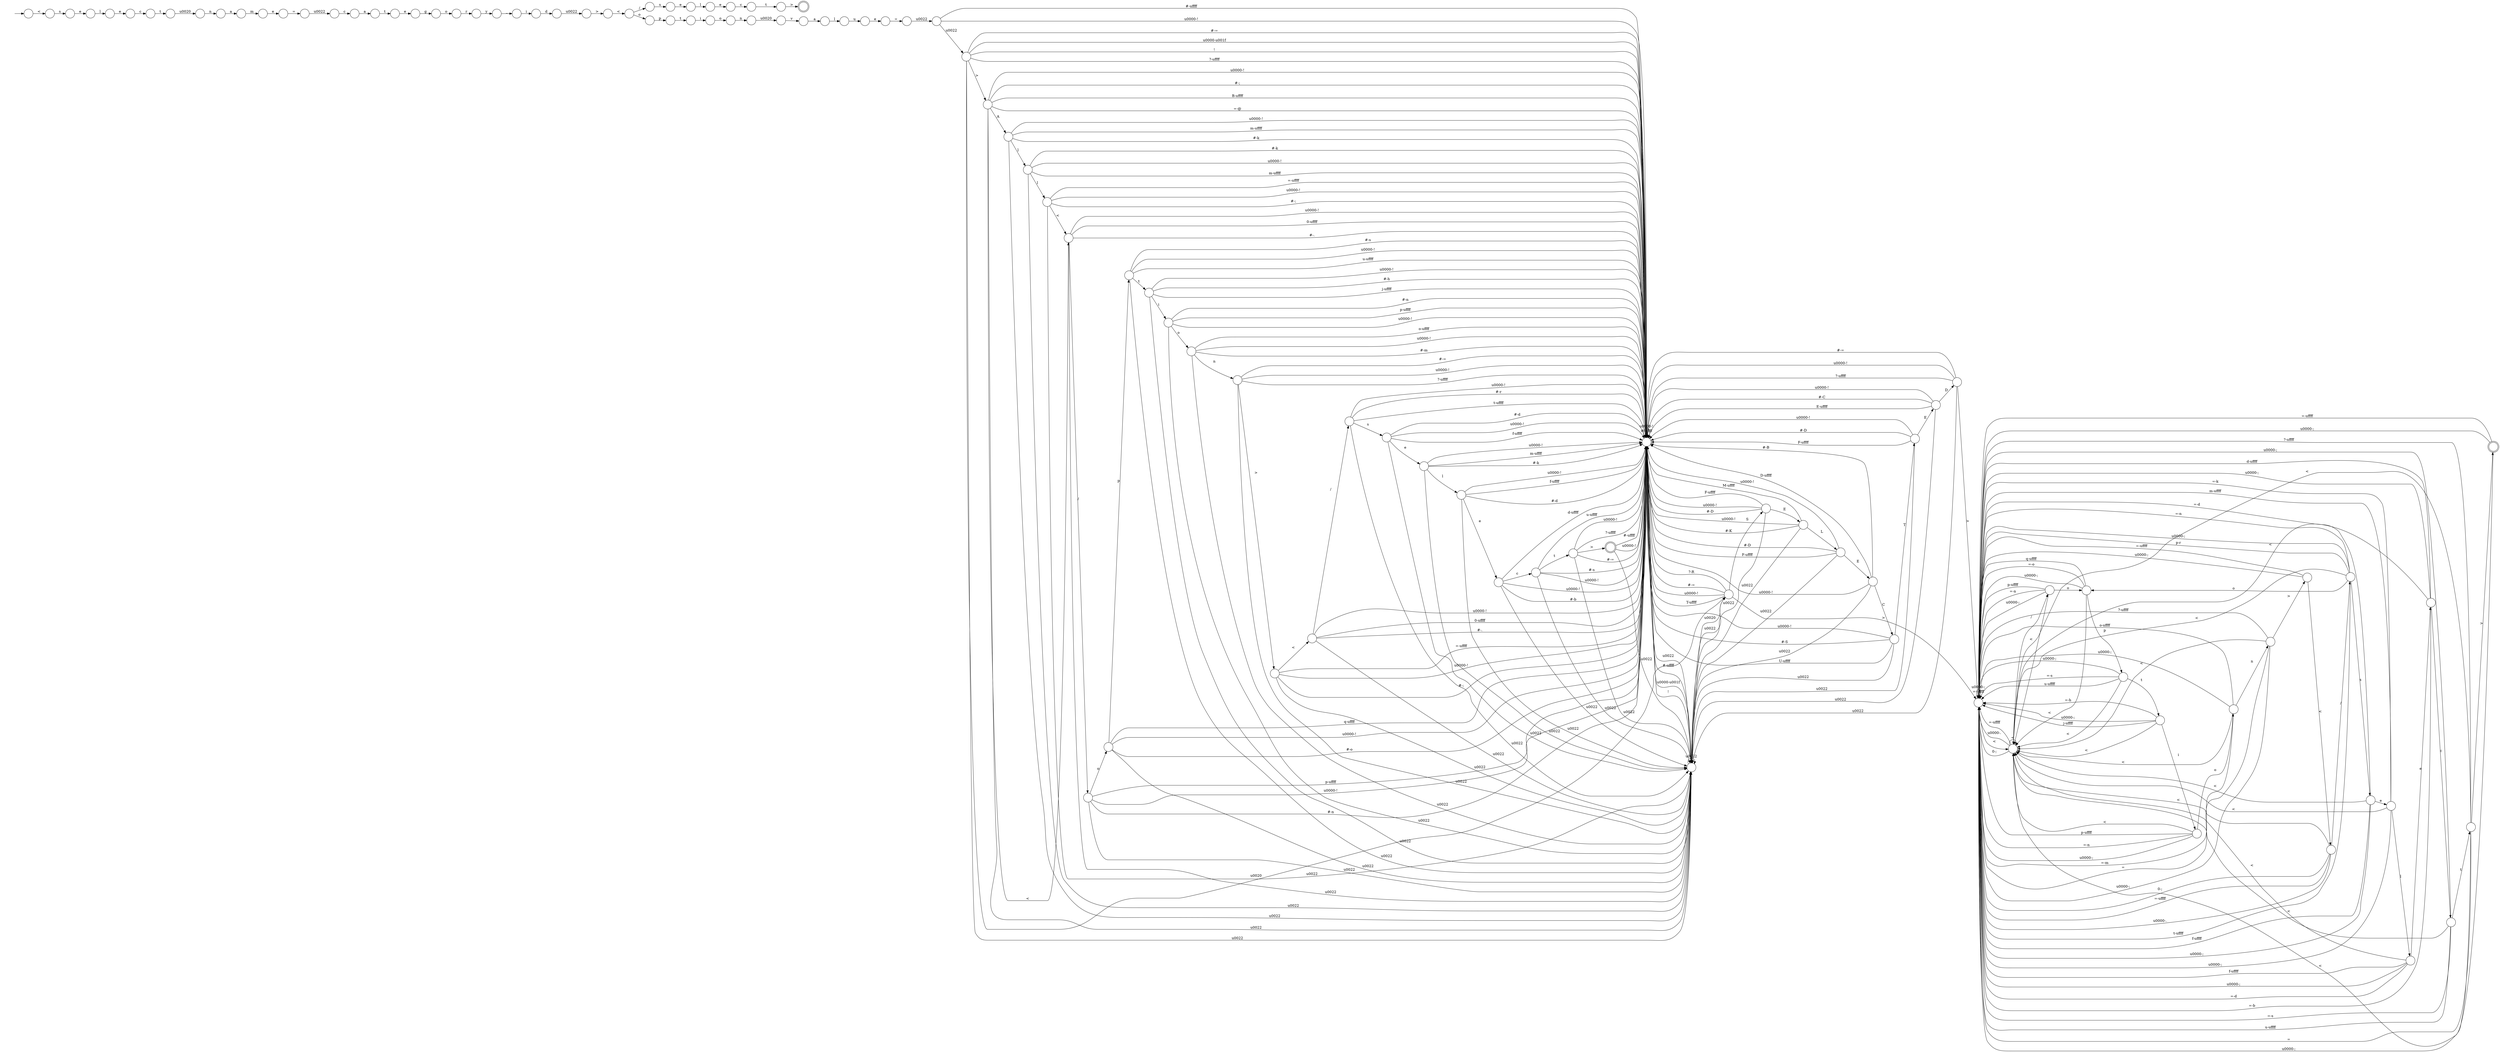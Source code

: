 digraph Automaton {
  rankdir = LR;
  0 [shape=circle,label=""];
  0 -> 28 [label="c"]
  1 [shape=circle,label=""];
  1 -> 23 [label="\u0022"]
  1 -> 82 [label="t"]
  1 -> 99 [label="#-s"]
  1 -> 99 [label="\u0000-!"]
  1 -> 99 [label="u-\uffff"]
  2 [shape=circle,label=""];
  2 -> 86 [label="s"]
  3 [shape=circle,label=""];
  3 -> 45 [label=">"]
  4 [shape=circle,label=""];
  4 -> 99 [label="#-D"]
  4 -> 23 [label="\u0022"]
  4 -> 99 [label="F-\uffff"]
  4 -> 99 [label="\u0000-!"]
  4 -> 38 [label="E"]
  5 [shape=circle,label=""];
  5 -> 23 [label="\u0022"]
  5 -> 99 [label="=-\uffff"]
  5 -> 99 [label="\u0000-!"]
  5 -> 99 [label="#-;"]
  5 -> 100 [label="<"]
  6 [shape=circle,label=""];
  6 -> 91 [label="e"]
  6 -> 56 [label="f-\uffff"]
  6 -> 56 [label="\u0000-;"]
  6 -> 89 [label="<"]
  6 -> 56 [label="=-d"]
  7 [shape=circle,label=""];
  7 -> 84 [label="\u0022"]
  8 [shape=circle,label=""];
  8 -> 98 [label="l"]
  9 [shape=circle,label=""];
  9 -> 56 [label="0-;"]
  9 -> 56 [label="=-\uffff"]
  9 -> 56 [label="\u0000-."]
  9 -> 81 [label="/"]
  9 -> 89 [label="<"]
  10 [shape=circle,label=""];
  10 -> 23 [label="\u0022"]
  10 -> 99 [label="\u0000-!"]
  10 -> 99 [label="m-\uffff"]
  10 -> 37 [label="l"]
  10 -> 99 [label="#-k"]
  11 [shape=circle,label=""];
  11 -> 90 [label="\u0022"]
  12 [shape=circle,label=""];
  12 -> 61 [label="a"]
  13 [shape=circle,label=""];
  13 -> 56 [label="p-\uffff"]
  13 -> 56 [label="=-n"]
  13 -> 56 [label="\u0000-;"]
  13 -> 89 [label="<"]
  13 -> 51 [label="o"]
  14 [shape=circle,label=""];
  14 -> 87 [label="t"]
  15 [shape=circle,label=""];
  15 -> 17 [label="e"]
  16 [shape=circle,label=""];
  16 -> 74 [label="e"]
  17 [shape=circle,label=""];
  17 -> 73 [label="="]
  18 [shape=circle,label=""];
  18 -> 62 [label="n"]
  18 -> 23 [label="\u0022"]
  18 -> 99 [label="o-\uffff"]
  18 -> 99 [label="\u0000-!"]
  18 -> 99 [label="#-m"]
  19 [shape=circle,label=""];
  19 -> 23 [label="\u0022"]
  19 -> 99 [label="#-="]
  19 -> 99 [label="\u0000-!"]
  19 -> 56 [label=">"]
  19 -> 99 [label="?-\uffff"]
  20 [shape=circle,label=""];
  20 -> 23 [label="\u0022"]
  20 -> 99 [label="\u0000-!"]
  20 -> 50 [label="i"]
  20 -> 99 [label="#-h"]
  20 -> 99 [label="j-\uffff"]
  21 [shape=circle,label=""];
  21 -> 93 [label="g"]
  22 [shape=circle,label=""];
  initial [shape=plaintext,label=""];
  initial -> 22
  22 -> 2 [label="<"]
  23 [shape=circle,label=""];
  23 -> 23 [label="\u0022"]
  23 -> 99 [label="#-\uffff"]
  23 -> 99 [label="\u0000-\u001f"]
  23 -> 97 [label="\u0020"]
  23 -> 99 [label="!"]
  24 [shape=circle,label=""];
  24 -> 99 [label="#-D"]
  24 -> 23 [label="\u0022"]
  24 -> 99 [label="F-\uffff"]
  24 -> 99 [label="\u0000-!"]
  24 -> 94 [label="E"]
  25 [shape=circle,label=""];
  25 -> 23 [label="\u0022"]
  25 -> 99 [label="\u0000-!"]
  25 -> 10 [label="e"]
  25 -> 99 [label="f-\uffff"]
  25 -> 99 [label="#-d"]
  26 [shape=circle,label=""];
  26 -> 23 [label="\u0022"]
  26 -> 99 [label="\u0000-!"]
  26 -> 99 [label="m-\uffff"]
  26 -> 31 [label="l"]
  26 -> 99 [label="#-k"]
  27 [shape=circle,label=""];
  27 -> 56 [label="q-\uffff"]
  27 -> 33 [label="p"]
  27 -> 56 [label="=-o"]
  27 -> 56 [label="\u0000-;"]
  27 -> 89 [label="<"]
  28 [shape=circle,label=""];
  28 -> 14 [label="a"]
  29 [shape=circle,label=""];
  29 -> 68 [label="c"]
  30 [shape=circle,label=""];
  30 -> 56 [label="p-\uffff"]
  30 -> 56 [label="=-n"]
  30 -> 56 [label="\u0000-;"]
  30 -> 89 [label="<"]
  30 -> 27 [label="o"]
  31 [shape=circle,label=""];
  31 -> 23 [label="\u0022"]
  31 -> 99 [label="\u0000-!"]
  31 -> 99 [label="m-\uffff"]
  31 -> 5 [label="l"]
  31 -> 99 [label="#-k"]
  32 [shape=circle,label=""];
  32 -> 54 [label="t"]
  33 [shape=circle,label=""];
  33 -> 71 [label="t"]
  33 -> 56 [label="u-\uffff"]
  33 -> 56 [label="\u0000-;"]
  33 -> 89 [label="<"]
  33 -> 56 [label="=-s"]
  34 [shape=circle,label=""];
  34 -> 16 [label="s"]
  35 [shape=circle,label=""];
  35 -> 23 [label="\u0022"]
  35 -> 99 [label="\u0000-!"]
  35 -> 99 [label="#-r"]
  35 -> 25 [label="s"]
  35 -> 99 [label="t-\uffff"]
  36 [shape=circle,label=""];
  36 -> 23 [label="\u0022"]
  36 -> 99 [label="p-\uffff"]
  36 -> 99 [label="\u0000-!"]
  36 -> 99 [label="#-n"]
  36 -> 70 [label="o"]
  37 [shape=circle,label=""];
  37 -> 23 [label="\u0022"]
  37 -> 99 [label="\u0000-!"]
  37 -> 53 [label="e"]
  37 -> 99 [label="f-\uffff"]
  37 -> 99 [label="#-d"]
  38 [shape=circle,label=""];
  38 -> 23 [label="\u0022"]
  38 -> 99 [label="\u0000-!"]
  38 -> 99 [label="#-K"]
  38 -> 24 [label="L"]
  38 -> 99 [label="M-\uffff"]
  39 [shape=circle,label=""];
  39 -> 77 [label="\u0020"]
  40 [shape=circle,label=""];
  40 -> 23 [label="\u0022"]
  40 -> 26 [label="A"]
  40 -> 99 [label="\u0000-!"]
  40 -> 99 [label="#-;"]
  40 -> 99 [label="B-\uffff"]
  40 -> 99 [label="=-@"]
  40 -> 100 [label="<"]
  41 [shape=circle,label=""];
  41 -> 23 [label="\u0022"]
  41 -> 99 [label="#-="]
  41 -> 40 [label=">"]
  41 -> 99 [label="\u0000-\u001f"]
  41 -> 97 [label="\u0020"]
  41 -> 99 [label="!"]
  41 -> 99 [label="?-\uffff"]
  42 [shape=doublecircle,label=""];
  42 -> 56 [label="=-\uffff"]
  42 -> 56 [label="\u0000-;"]
  42 -> 89 [label="<"]
  43 [shape=circle,label=""];
  43 -> 7 [label="="]
  44 [shape=circle,label=""];
  44 -> 64 [label="u"]
  45 [shape=doublecircle,label=""];
  46 [shape=circle,label=""];
  46 -> 75 [label="\u0020"]
  47 [shape=circle,label=""];
  47 -> 11 [label="d"]
  48 [shape=circle,label=""];
  48 -> 47 [label="i"]
  49 [shape=circle,label=""];
  49 -> 60 [label="r"]
  50 [shape=circle,label=""];
  50 -> 23 [label="\u0022"]
  50 -> 99 [label="p-\uffff"]
  50 -> 99 [label="\u0000-!"]
  50 -> 99 [label="#-n"]
  50 -> 18 [label="o"]
  51 [shape=circle,label=""];
  51 -> 57 [label="n"]
  51 -> 56 [label="o-\uffff"]
  51 -> 56 [label="\u0000-;"]
  51 -> 89 [label="<"]
  51 -> 56 [label="=-m"]
  52 [shape=circle,label=""];
  52 -> 23 [label="\u0022"]
  52 -> 99 [label="=-\uffff"]
  52 -> 99 [label="\u0000-!"]
  52 -> 99 [label="#-;"]
  52 -> 88 [label="<"]
  53 [shape=circle,label=""];
  53 -> 23 [label="\u0022"]
  53 -> 1 [label="c"]
  53 -> 99 [label="\u0000-!"]
  53 -> 99 [label="#-b"]
  53 -> 99 [label="d-\uffff"]
  54 [shape=circle,label=""];
  54 -> 95 [label="i"]
  55 [shape=circle,label=""];
  55 -> 34 [label="/"]
  55 -> 92 [label="o"]
  56 [shape=circle,label=""];
  56 -> 56 [label="=-\uffff"]
  56 -> 56 [label="\u0000-;"]
  56 -> 89 [label="<"]
  57 [shape=circle,label=""];
  57 -> 56 [label="="]
  57 -> 79 [label=">"]
  57 -> 56 [label="\u0000-;"]
  57 -> 89 [label="<"]
  57 -> 56 [label="?-\uffff"]
  58 [shape=circle,label=""];
  58 -> 59 [label="e"]
  58 -> 56 [label="f-\uffff"]
  58 -> 56 [label="\u0000-;"]
  58 -> 89 [label="<"]
  58 -> 56 [label="=-d"]
  59 [shape=circle,label=""];
  59 -> 78 [label="c"]
  59 -> 56 [label="=-b"]
  59 -> 56 [label="d-\uffff"]
  59 -> 56 [label="\u0000-;"]
  59 -> 89 [label="<"]
  60 [shape=circle,label=""];
  60 -> 72 [label="y"]
  61 [shape=circle,label=""];
  61 -> 44 [label="l"]
  62 [shape=circle,label=""];
  62 -> 23 [label="\u0022"]
  62 -> 99 [label="#-="]
  62 -> 99 [label="\u0000-!"]
  62 -> 52 [label=">"]
  62 -> 99 [label="?-\uffff"]
  63 [shape=circle,label=""];
  63 -> 15 [label="m"]
  64 [shape=circle,label=""];
  64 -> 43 [label="e"]
  65 [shape=circle,label=""];
  65 -> 23 [label="\u0022"]
  65 -> 20 [label="t"]
  65 -> 99 [label="#-s"]
  65 -> 99 [label="\u0000-!"]
  65 -> 99 [label="u-\uffff"]
  66 [shape=circle,label=""];
  66 -> 55 [label="<"]
  67 [shape=circle,label=""];
  67 -> 56 [label="="]
  67 -> 42 [label=">"]
  67 -> 56 [label="\u0000-;"]
  67 -> 89 [label="<"]
  67 -> 56 [label="?-\uffff"]
  68 [shape=circle,label=""];
  68 -> 39 [label="t"]
  69 [shape=circle,label=""];
  69 -> 46 [label="n"]
  70 [shape=circle,label=""];
  70 -> 99 [label="q-\uffff"]
  70 -> 23 [label="\u0022"]
  70 -> 99 [label="\u0000-!"]
  70 -> 65 [label="p"]
  70 -> 99 [label="#-o"]
  71 [shape=circle,label=""];
  71 -> 13 [label="i"]
  71 -> 56 [label="=-h"]
  71 -> 56 [label="\u0000-;"]
  71 -> 89 [label="<"]
  71 -> 56 [label="j-\uffff"]
  72 [shape=circle,label=""];
  72 -> 48 [label="_"]
  73 [shape=circle,label=""];
  73 -> 0 [label="\u0022"]
  74 [shape=circle,label=""];
  74 -> 103 [label="l"]
  75 [shape=circle,label=""];
  75 -> 12 [label="v"]
  76 [shape=circle,label=""];
  76 -> 63 [label="a"]
  77 [shape=circle,label=""];
  77 -> 76 [label="n"]
  78 [shape=circle,label=""];
  78 -> 67 [label="t"]
  78 -> 56 [label="u-\uffff"]
  78 -> 56 [label="\u0000-;"]
  78 -> 89 [label="<"]
  78 -> 56 [label="=-s"]
  79 [shape=circle,label=""];
  79 -> 56 [label="=-\uffff"]
  79 -> 56 [label="\u0000-;"]
  79 -> 9 [label="<"]
  80 [shape=doublecircle,label=""];
  80 -> 23 [label="\u0022"]
  80 -> 99 [label="#-\uffff"]
  80 -> 99 [label="\u0000-!"]
  81 [shape=circle,label=""];
  81 -> 56 [label="p-r"]
  81 -> 6 [label="s"]
  81 -> 56 [label="t-\uffff"]
  81 -> 56 [label="=-n"]
  81 -> 56 [label="\u0000-;"]
  81 -> 89 [label="<"]
  81 -> 27 [label="o"]
  82 [shape=circle,label=""];
  82 -> 23 [label="\u0022"]
  82 -> 99 [label="#-="]
  82 -> 99 [label="\u0000-!"]
  82 -> 80 [label=">"]
  82 -> 99 [label="?-\uffff"]
  83 [shape=circle,label=""];
  83 -> 3 [label="t"]
  84 [shape=circle,label=""];
  84 -> 41 [label="\u0022"]
  84 -> 99 [label="#-\uffff"]
  84 -> 99 [label="\u0000-!"]
  85 [shape=circle,label=""];
  85 -> 99 [label="#-D"]
  85 -> 23 [label="\u0022"]
  85 -> 99 [label="F-\uffff"]
  85 -> 99 [label="\u0000-!"]
  85 -> 102 [label="E"]
  86 [shape=circle,label=""];
  86 -> 8 [label="e"]
  87 [shape=circle,label=""];
  87 -> 21 [label="e"]
  88 [shape=circle,label=""];
  88 -> 23 [label="\u0022"]
  88 -> 35 [label="/"]
  88 -> 99 [label="\u0000-!"]
  88 -> 99 [label="0-\uffff"]
  88 -> 99 [label="#-."]
  89 [shape=circle,label=""];
  89 -> 56 [label="0-;"]
  89 -> 56 [label="=-\uffff"]
  89 -> 56 [label="\u0000-."]
  89 -> 30 [label="/"]
  89 -> 89 [label="<"]
  90 [shape=circle,label=""];
  90 -> 66 [label=">"]
  91 [shape=circle,label=""];
  91 -> 56 [label="=-k"]
  91 -> 56 [label="m-\uffff"]
  91 -> 58 [label="l"]
  91 -> 56 [label="\u0000-;"]
  91 -> 89 [label="<"]
  92 [shape=circle,label=""];
  92 -> 32 [label="p"]
  93 [shape=circle,label=""];
  93 -> 49 [label="o"]
  94 [shape=circle,label=""];
  94 -> 23 [label="\u0022"]
  94 -> 99 [label="\u0000-!"]
  94 -> 96 [label="C"]
  94 -> 99 [label="#-B"]
  94 -> 99 [label="D-\uffff"]
  95 [shape=circle,label=""];
  95 -> 69 [label="o"]
  96 [shape=circle,label=""];
  96 -> 23 [label="\u0022"]
  96 -> 99 [label="\u0000-!"]
  96 -> 85 [label="T"]
  96 -> 99 [label="#-S"]
  96 -> 99 [label="U-\uffff"]
  97 [shape=circle,label=""];
  97 -> 99 [label="?-R"]
  97 -> 23 [label="\u0022"]
  97 -> 99 [label="#-="]
  97 -> 99 [label="\u0000-!"]
  97 -> 4 [label="S"]
  97 -> 56 [label=">"]
  97 -> 99 [label="T-\uffff"]
  98 [shape=circle,label=""];
  98 -> 29 [label="e"]
  99 [shape=circle,label=""];
  99 -> 23 [label="\u0022"]
  99 -> 99 [label="#-\uffff"]
  99 -> 99 [label="\u0000-!"]
  100 [shape=circle,label=""];
  100 -> 23 [label="\u0022"]
  100 -> 36 [label="/"]
  100 -> 99 [label="\u0000-!"]
  100 -> 99 [label="0-\uffff"]
  100 -> 99 [label="#-."]
  101 [shape=circle,label=""];
  101 -> 83 [label="c"]
  102 [shape=circle,label=""];
  102 -> 23 [label="\u0022"]
  102 -> 19 [label="D"]
  102 -> 99 [label="\u0000-!"]
  102 -> 99 [label="E-\uffff"]
  102 -> 99 [label="#-C"]
  103 [shape=circle,label=""];
  103 -> 101 [label="e"]
}

